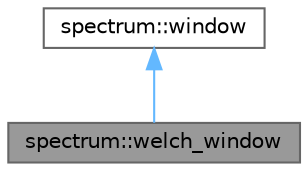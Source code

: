 digraph "spectrum::welch_window"
{
 // LATEX_PDF_SIZE
  bgcolor="transparent";
  edge [fontname=Helvetica,fontsize=10,labelfontname=Helvetica,labelfontsize=10];
  node [fontname=Helvetica,fontsize=10,shape=box,height=0.2,width=0.4];
  Node1 [label="spectrum::welch_window",height=0.2,width=0.4,color="gray40", fillcolor="grey60", style="filled", fontcolor="black",tooltip="Defines a Welch window."];
  Node2 -> Node1 [dir="back",color="steelblue1",style="solid"];
  Node2 [label="spectrum::window",height=0.2,width=0.4,color="gray40", fillcolor="white", style="filled",URL="$structspectrum_1_1window.html",tooltip="Defines a window."];
}
